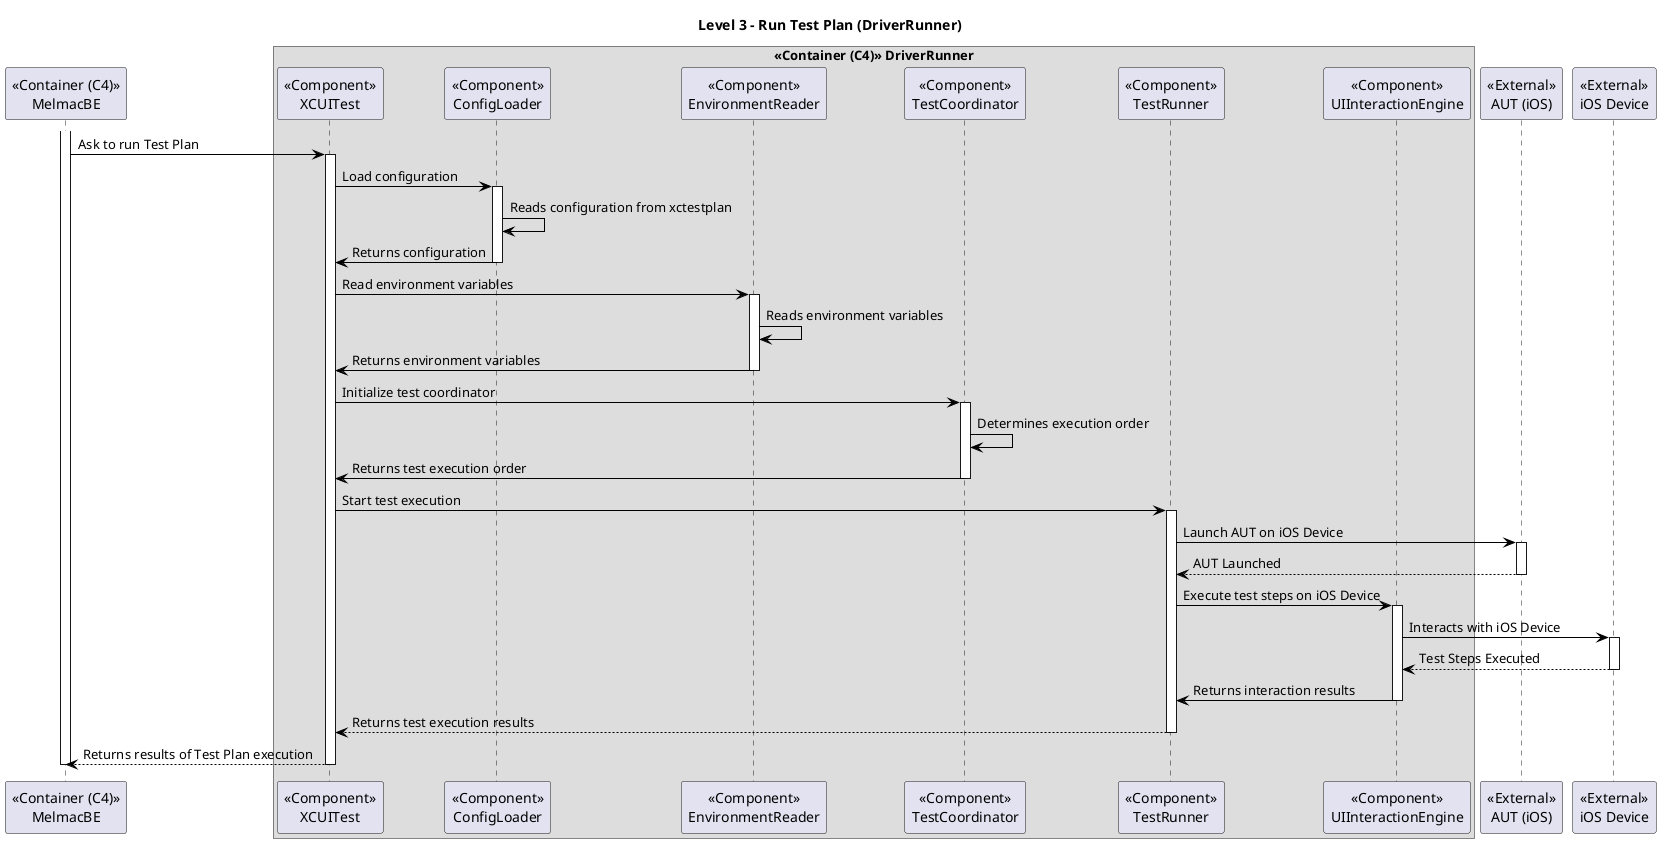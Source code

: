 @startuml L3-PV-UC04-DriverRunner

title Level 3 - Run Test Plan (DriverRunner)

hide empty members

skinparam class {
    BackgroundColor<<valueObject>> #D6EAF8
    BackgroundColor<<root>> #FDEBD0
    BackgroundColor<<service>> #D1F2EB
    BackgroundColor #FEF9E7
    ArrowColor Black
}

skinparam package {
    BackgroundColor #EBF5FB
}

participant "<<Container (C4)>>\nMelmacBE" as BE

box "<<Container (C4)>> DriverRunner"
    participant "<<Component>>\nXCUITest" as XCUITest
    participant "<<Component>>\nConfigLoader" as ConfigLoader
    participant "<<Component>>\nEnvironmentReader" as EnvironmentReader
    participant "<<Component>>\nTestCoordinator" as TestCoordinator
    participant "<<Component>>\nTestRunner" as TestRunner
    participant "<<Component>>\nUIInteractionEngine" as UiInteractionEngine
end box

participant "<<External>>\nAUT (iOS)" as AUTI
participant "<<External>>\niOS Device" as iOSDevice

activate BE
BE -> XCUITest: Ask to run Test Plan
activate XCUITest
XCUITest -> ConfigLoader: Load configuration
activate ConfigLoader
ConfigLoader -> ConfigLoader: Reads configuration from xctestplan
ConfigLoader -> XCUITest: Returns configuration
deactivate ConfigLoader
XCUITest -> EnvironmentReader: Read environment variables
activate EnvironmentReader
EnvironmentReader -> EnvironmentReader: Reads environment variables
EnvironmentReader -> XCUITest: Returns environment variables
deactivate EnvironmentReader
XCUITest -> TestCoordinator: Initialize test coordinator
activate TestCoordinator
TestCoordinator -> TestCoordinator: Determines execution order
TestCoordinator -> XCUITest: Returns test execution order
deactivate TestCoordinator
XCUITest -> TestRunner: Start test execution
activate TestRunner
TestRunner -> AUTI: Launch AUT on iOS Device
activate AUTI
AUTI --> TestRunner: AUT Launched
deactivate AUTI
TestRunner -> UiInteractionEngine: Execute test steps on iOS Device
activate UiInteractionEngine
UiInteractionEngine -> iOSDevice: Interacts with iOS Device
activate iOSDevice
iOSDevice --> UiInteractionEngine: Test Steps Executed
deactivate iOSDevice
UiInteractionEngine -> TestRunner: Returns interaction results
deactivate UiInteractionEngine
TestRunner --> XCUITest: Returns test execution results
deactivate TestRunner
XCUITest --> BE: Returns results of Test Plan execution
deactivate XCUITest
deactivate BE

@enduml